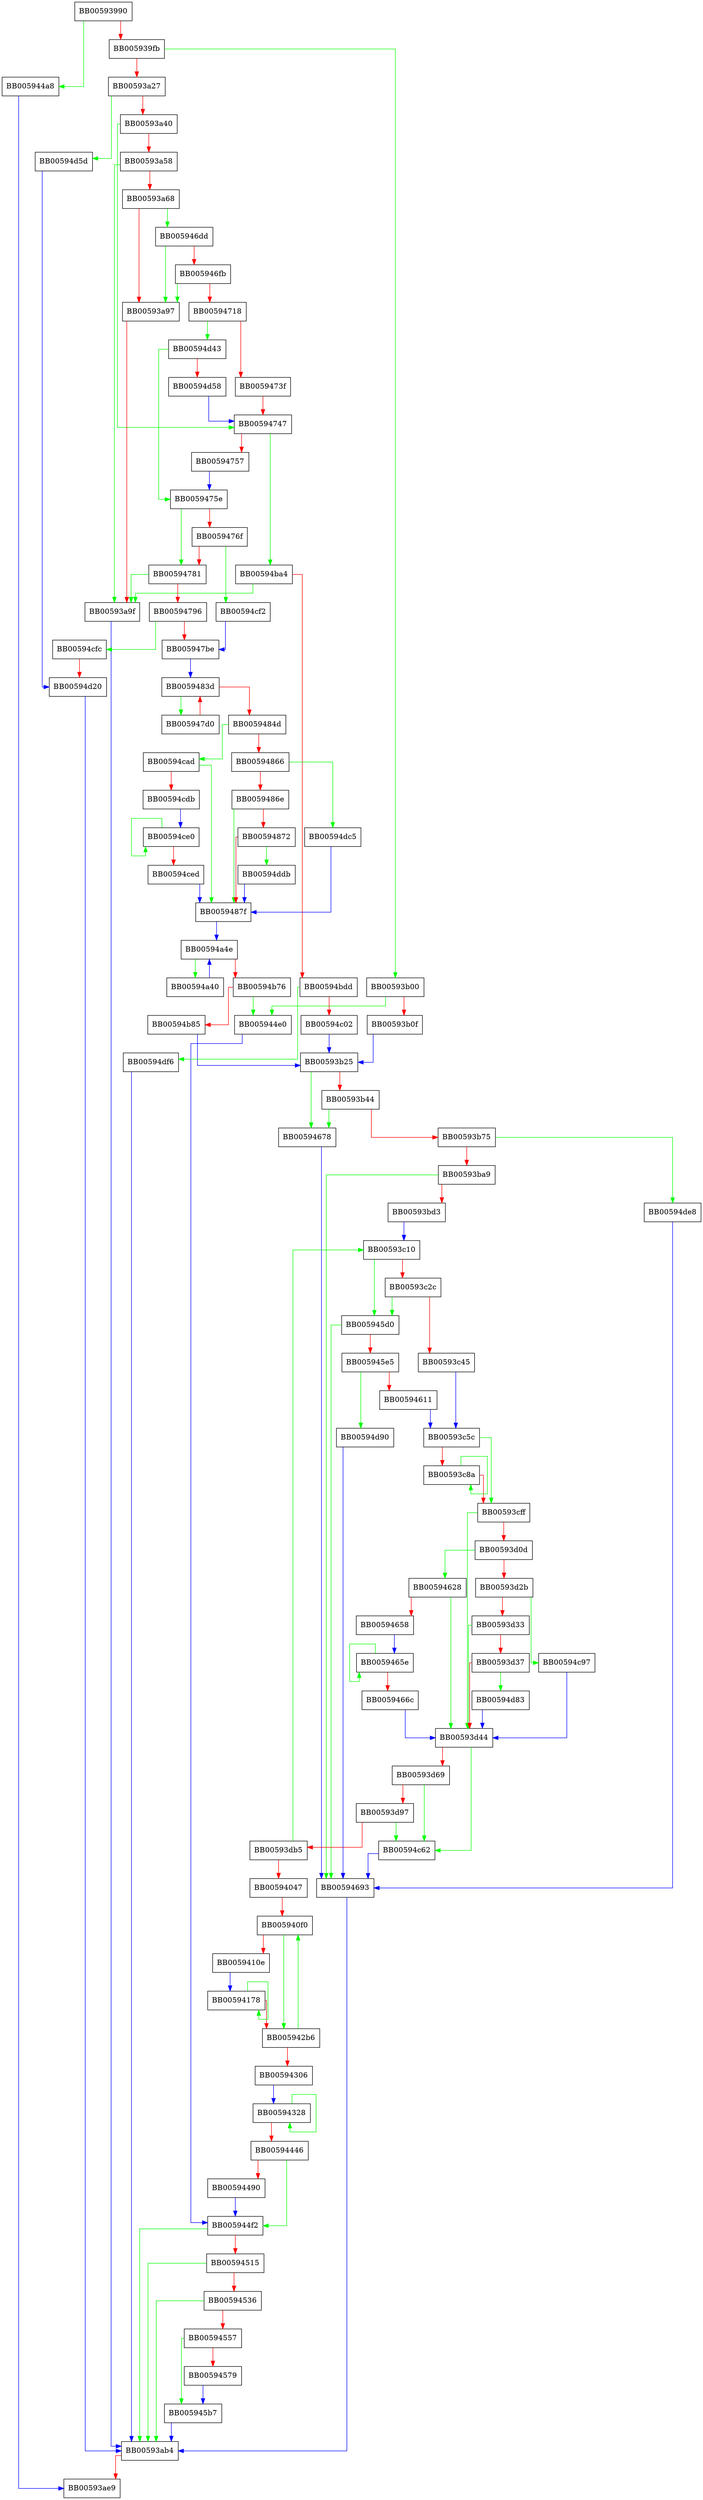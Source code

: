 digraph ecp_nistz256_points_mul {
  node [shape="box"];
  graph [splines=ortho];
  BB00593990 -> BB005944a8 [color="green"];
  BB00593990 -> BB005939fb [color="red"];
  BB005939fb -> BB00593b00 [color="green"];
  BB005939fb -> BB00593a27 [color="red"];
  BB00593a27 -> BB00594d5d [color="green"];
  BB00593a27 -> BB00593a40 [color="red"];
  BB00593a40 -> BB00594747 [color="green"];
  BB00593a40 -> BB00593a58 [color="red"];
  BB00593a58 -> BB00593a9f [color="green"];
  BB00593a58 -> BB00593a68 [color="red"];
  BB00593a68 -> BB005946dd [color="green"];
  BB00593a68 -> BB00593a97 [color="red"];
  BB00593a97 -> BB00593a9f [color="red"];
  BB00593a9f -> BB00593ab4 [color="blue"];
  BB00593ab4 -> BB00593ae9 [color="red"];
  BB00593b00 -> BB005944e0 [color="green"];
  BB00593b00 -> BB00593b0f [color="red"];
  BB00593b0f -> BB00593b25 [color="blue"];
  BB00593b25 -> BB00594678 [color="green"];
  BB00593b25 -> BB00593b44 [color="red"];
  BB00593b44 -> BB00594678 [color="green"];
  BB00593b44 -> BB00593b75 [color="red"];
  BB00593b75 -> BB00594de8 [color="green"];
  BB00593b75 -> BB00593ba9 [color="red"];
  BB00593ba9 -> BB00594693 [color="green"];
  BB00593ba9 -> BB00593bd3 [color="red"];
  BB00593bd3 -> BB00593c10 [color="blue"];
  BB00593c10 -> BB005945d0 [color="green"];
  BB00593c10 -> BB00593c2c [color="red"];
  BB00593c2c -> BB005945d0 [color="green"];
  BB00593c2c -> BB00593c45 [color="red"];
  BB00593c45 -> BB00593c5c [color="blue"];
  BB00593c5c -> BB00593cff [color="green"];
  BB00593c5c -> BB00593c8a [color="red"];
  BB00593c8a -> BB00593c8a [color="green"];
  BB00593c8a -> BB00593cff [color="red"];
  BB00593cff -> BB00593d44 [color="green"];
  BB00593cff -> BB00593d0d [color="red"];
  BB00593d0d -> BB00594628 [color="green"];
  BB00593d0d -> BB00593d2b [color="red"];
  BB00593d2b -> BB00594c97 [color="green"];
  BB00593d2b -> BB00593d33 [color="red"];
  BB00593d33 -> BB00593d44 [color="green"];
  BB00593d33 -> BB00593d37 [color="red"];
  BB00593d37 -> BB00594d83 [color="green"];
  BB00593d37 -> BB00593d44 [color="red"];
  BB00593d44 -> BB00594c62 [color="green"];
  BB00593d44 -> BB00593d69 [color="red"];
  BB00593d69 -> BB00594c62 [color="green"];
  BB00593d69 -> BB00593d97 [color="red"];
  BB00593d97 -> BB00594c62 [color="green"];
  BB00593d97 -> BB00593db5 [color="red"];
  BB00593db5 -> BB00593c10 [color="green"];
  BB00593db5 -> BB00594047 [color="red"];
  BB00594047 -> BB005940f0 [color="red"];
  BB005940f0 -> BB005942b6 [color="green"];
  BB005940f0 -> BB0059410e [color="red"];
  BB0059410e -> BB00594178 [color="blue"];
  BB00594178 -> BB00594178 [color="green"];
  BB00594178 -> BB005942b6 [color="red"];
  BB005942b6 -> BB005940f0 [color="green"];
  BB005942b6 -> BB00594306 [color="red"];
  BB00594306 -> BB00594328 [color="blue"];
  BB00594328 -> BB00594328 [color="green"];
  BB00594328 -> BB00594446 [color="red"];
  BB00594446 -> BB005944f2 [color="green"];
  BB00594446 -> BB00594490 [color="red"];
  BB00594490 -> BB005944f2 [color="blue"];
  BB005944a8 -> BB00593ae9 [color="blue"];
  BB005944e0 -> BB005944f2 [color="blue"];
  BB005944f2 -> BB00593ab4 [color="green"];
  BB005944f2 -> BB00594515 [color="red"];
  BB00594515 -> BB00593ab4 [color="green"];
  BB00594515 -> BB00594536 [color="red"];
  BB00594536 -> BB00593ab4 [color="green"];
  BB00594536 -> BB00594557 [color="red"];
  BB00594557 -> BB005945b7 [color="green"];
  BB00594557 -> BB00594579 [color="red"];
  BB00594579 -> BB005945b7 [color="blue"];
  BB005945b7 -> BB00593ab4 [color="blue"];
  BB005945d0 -> BB00594693 [color="green"];
  BB005945d0 -> BB005945e5 [color="red"];
  BB005945e5 -> BB00594d90 [color="green"];
  BB005945e5 -> BB00594611 [color="red"];
  BB00594611 -> BB00593c5c [color="blue"];
  BB00594628 -> BB00593d44 [color="green"];
  BB00594628 -> BB00594658 [color="red"];
  BB00594658 -> BB0059465e [color="blue"];
  BB0059465e -> BB0059465e [color="green"];
  BB0059465e -> BB0059466c [color="red"];
  BB0059466c -> BB00593d44 [color="blue"];
  BB00594678 -> BB00594693 [color="blue"];
  BB00594693 -> BB00593ab4 [color="blue"];
  BB005946dd -> BB00593a97 [color="green"];
  BB005946dd -> BB005946fb [color="red"];
  BB005946fb -> BB00593a97 [color="green"];
  BB005946fb -> BB00594718 [color="red"];
  BB00594718 -> BB00594d43 [color="green"];
  BB00594718 -> BB0059473f [color="red"];
  BB0059473f -> BB00594747 [color="red"];
  BB00594747 -> BB00594ba4 [color="green"];
  BB00594747 -> BB00594757 [color="red"];
  BB00594757 -> BB0059475e [color="blue"];
  BB0059475e -> BB00594781 [color="green"];
  BB0059475e -> BB0059476f [color="red"];
  BB0059476f -> BB00594cf2 [color="green"];
  BB0059476f -> BB00594781 [color="red"];
  BB00594781 -> BB00593a9f [color="green"];
  BB00594781 -> BB00594796 [color="red"];
  BB00594796 -> BB00594cfc [color="green"];
  BB00594796 -> BB005947be [color="red"];
  BB005947be -> BB0059483d [color="blue"];
  BB005947d0 -> BB0059483d [color="red"];
  BB0059483d -> BB005947d0 [color="green"];
  BB0059483d -> BB0059484d [color="red"];
  BB0059484d -> BB00594cad [color="green"];
  BB0059484d -> BB00594866 [color="red"];
  BB00594866 -> BB00594dc5 [color="green"];
  BB00594866 -> BB0059486e [color="red"];
  BB0059486e -> BB0059487f [color="green"];
  BB0059486e -> BB00594872 [color="red"];
  BB00594872 -> BB00594ddb [color="green"];
  BB00594872 -> BB0059487f [color="red"];
  BB0059487f -> BB00594a4e [color="blue"];
  BB00594a40 -> BB00594a4e [color="blue"];
  BB00594a4e -> BB00594a40 [color="green"];
  BB00594a4e -> BB00594b76 [color="red"];
  BB00594b76 -> BB005944e0 [color="green"];
  BB00594b76 -> BB00594b85 [color="red"];
  BB00594b85 -> BB00593b25 [color="blue"];
  BB00594ba4 -> BB00593a9f [color="green"];
  BB00594ba4 -> BB00594bdd [color="red"];
  BB00594bdd -> BB00594df6 [color="green"];
  BB00594bdd -> BB00594c02 [color="red"];
  BB00594c02 -> BB00593b25 [color="blue"];
  BB00594c62 -> BB00594693 [color="blue"];
  BB00594c97 -> BB00593d44 [color="blue"];
  BB00594cad -> BB0059487f [color="green"];
  BB00594cad -> BB00594cdb [color="red"];
  BB00594cdb -> BB00594ce0 [color="blue"];
  BB00594ce0 -> BB00594ce0 [color="green"];
  BB00594ce0 -> BB00594ced [color="red"];
  BB00594ced -> BB0059487f [color="blue"];
  BB00594cf2 -> BB005947be [color="blue"];
  BB00594cfc -> BB00594d20 [color="red"];
  BB00594d20 -> BB00593ab4 [color="blue"];
  BB00594d43 -> BB0059475e [color="green"];
  BB00594d43 -> BB00594d58 [color="red"];
  BB00594d58 -> BB00594747 [color="blue"];
  BB00594d5d -> BB00594d20 [color="blue"];
  BB00594d83 -> BB00593d44 [color="blue"];
  BB00594d90 -> BB00594693 [color="blue"];
  BB00594dc5 -> BB0059487f [color="blue"];
  BB00594ddb -> BB0059487f [color="blue"];
  BB00594de8 -> BB00594693 [color="blue"];
  BB00594df6 -> BB00593ab4 [color="blue"];
}